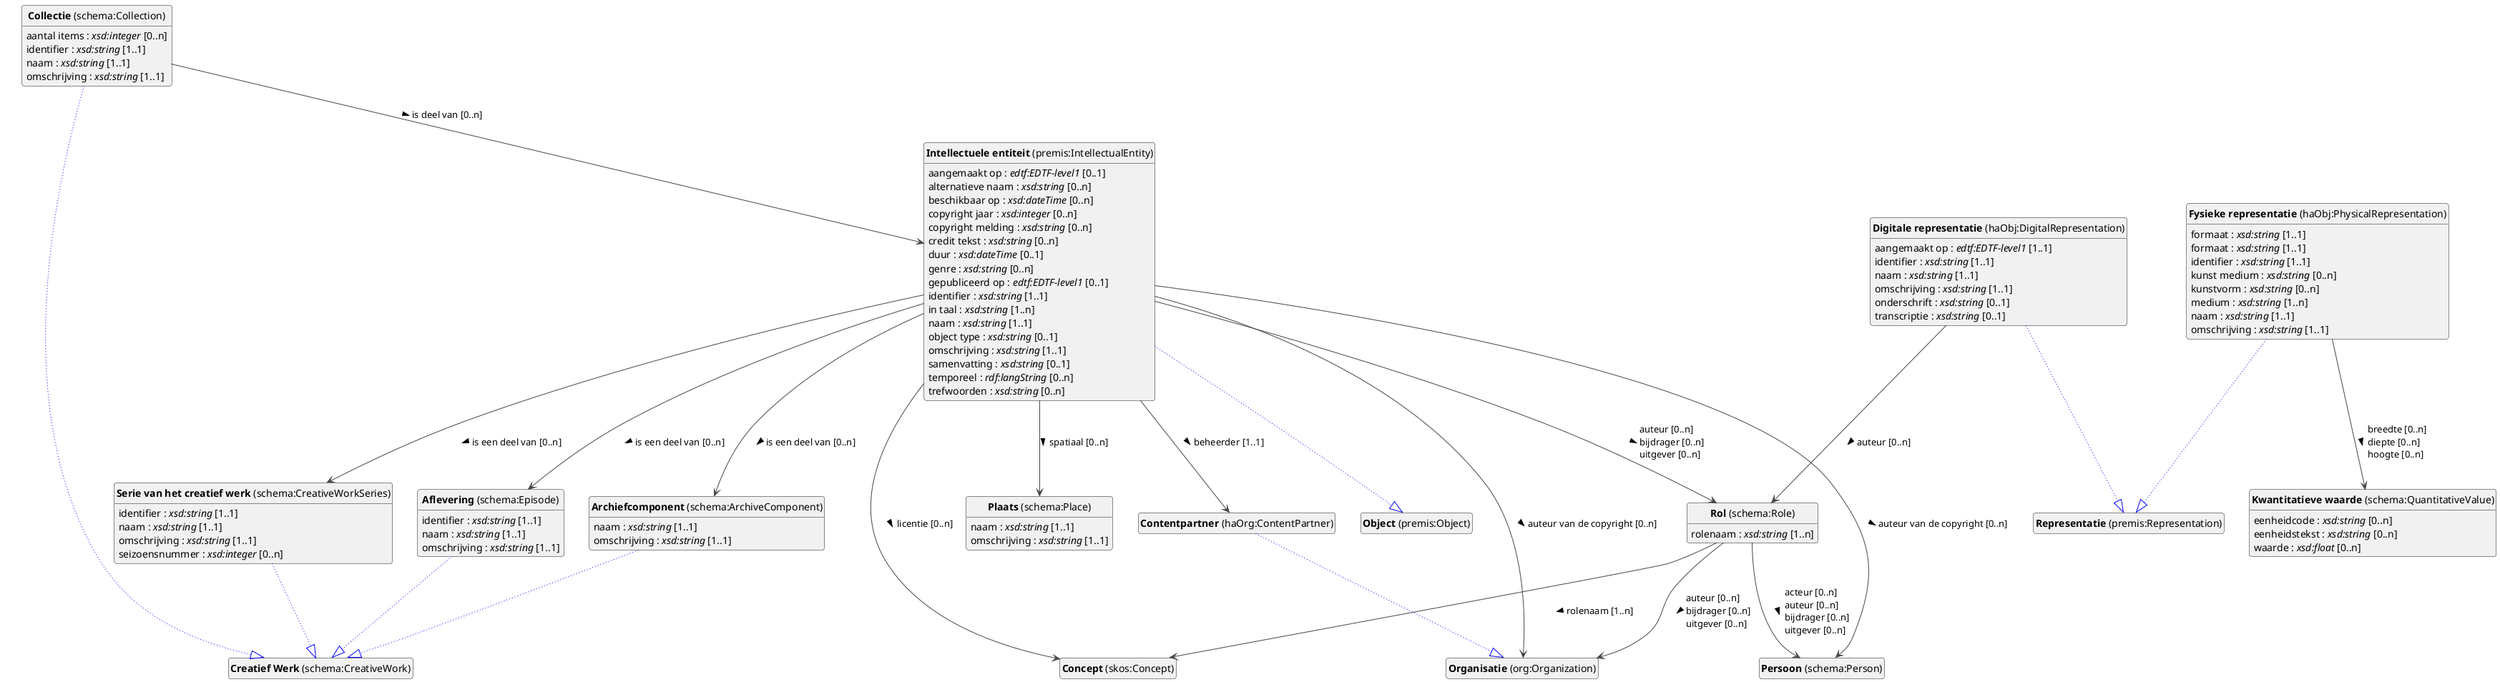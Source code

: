 @startuml
!theme vibrant
skinparam classFontSize 14
!define LIGHTORANGE
skinparam componentStyle uml2
skinparam wrapMessageWidth 1000
skinparam wrapWidth 1000
' skinparam ArrowColor #Maroon
' Remove shadows
skinparam shadowing false
'skinparam linetype polyline
skinparam ArrowMessageAlignment left


class "<b>Intellectuele entiteit</b> (premis:IntellectualEntity)" as premis_IntellectualEntity [[#premis%3AIntellectualEntity]]
class "<b>Object</b> (premis:Object)" as premis_Object [[#premis%3AObject]]
class "<b>Fysieke representatie</b> (haObj:PhysicalRepresentation)" as haObj_PhysicalRepresentation [[#haObj%3APhysicalRepresentation]]
class "<b>Representatie</b> (premis:Representation)" as premis_Representation [[#premis%3ARepresentation]]
class "<b>Digitale representatie</b> (haObj:DigitalRepresentation)" as haObj_DigitalRepresentation [[#haObj%3ADigitalRepresentation]]
class "<b>Representatie</b> (premis:Representation)" as premis_Representation [[#premis%3ARepresentation]]
class "<b>Serie van het creatief werk</b> (schema:CreativeWorkSeries)" as schema_CreativeWorkSeries [[#schema%3ACreativeWorkSeries]]
class "<b>Creatief Werk</b> (schema:CreativeWork)" as schema_CreativeWork [[#schema%3ACreativeWork]]
class "<b>Aflevering</b> (schema:Episode)" as schema_Episode [[#schema%3AEpisode]]
class "<b>Creatief Werk</b> (schema:CreativeWork)" as schema_CreativeWork [[#schema%3ACreativeWork]]
class "<b>Plaats</b> (schema:Place)" as schema_Place [[#schema%3APlace]]
class "<b>Archiefcomponent</b> (schema:ArchiveComponent)" as schema_ArchiveComponent [[#schema%3AArchiveComponent]]
class "<b>Creatief Werk</b> (schema:CreativeWork)" as schema_CreativeWork [[#schema%3ACreativeWork]]
class "<b>Rol</b> (schema:Role)" as schema_Role [[#schema%3ARole]]
class "<b>Kwantitatieve waarde</b> (schema:QuantitativeValue)" as schema_QuantitativeValue [[#schema%3AQuantitativeValue]]
class "<b>Collectie</b> (schema:Collection)" as schema_Collection [[#schema%3ACollection]]
class "<b>Creatief Werk</b> (schema:CreativeWork)" as schema_CreativeWork [[#schema%3ACreativeWork]]
class "<b>Persoon</b> (schema:Person)" as schema_Person [[#schema%3APerson]]
class "<b>Organisatie</b> (org:Organization)" as org_Organization [[#org%3AOrganization]]
class "<b>Concept</b> (skos:Concept)" as skos_Concept [[#skos%3AConcept]]
class "<b>Contentpartner</b> (haOrg:ContentPartner)" as haOrg_ContentPartner [[#haOrg%3AContentPartner]]
class "<b>Organisatie</b> (org:Organization)" as org_Organization [[#org%3AOrganization]]

premis_IntellectualEntity --|> premis_Object #blue;line.dotted;text:blue

premis_IntellectualEntity : aangemaakt op : <i>edtf:EDTF-level1</i> [0..1]
premis_IntellectualEntity : alternatieve naam : <i>xsd:string</i> [0..n]
premis_IntellectualEntity : beschikbaar op : <i>xsd:dateTime</i> [0..n]
premis_IntellectualEntity : copyright jaar : <i>xsd:integer</i> [0..n]
premis_IntellectualEntity : copyright melding : <i>xsd:string</i> [0..n]
premis_IntellectualEntity : credit tekst : <i>xsd:string</i> [0..n]
premis_IntellectualEntity : duur : <i>xsd:dateTime</i> [0..1]
premis_IntellectualEntity : genre : <i>xsd:string</i> [0..n]
premis_IntellectualEntity : gepubliceerd op : <i>edtf:EDTF-level1</i> [0..1]
premis_IntellectualEntity : identifier : <i>xsd:string</i> [1..1]
premis_IntellectualEntity : in taal : <i>xsd:string</i> [1..n]
premis_IntellectualEntity : naam : <i>xsd:string</i> [1..1]
premis_IntellectualEntity : object type : <i>xsd:string</i> [0..1]
premis_IntellectualEntity : omschrijving : <i>xsd:string</i> [1..1]
premis_IntellectualEntity : samenvatting : <i>xsd:string</i> [0..1]
premis_IntellectualEntity : temporeel : <i>rdf:langString</i> [0..n]
premis_IntellectualEntity : trefwoorden : <i>xsd:string</i> [0..n]


premis_IntellectualEntity --> haOrg_ContentPartner :beheerder [1..1]  > 
premis_IntellectualEntity --> org_Organization :auteur van de copyright [0..n]  > 

premis_IntellectualEntity --> schema_ArchiveComponent :is een deel van [0..n]  > 
premis_IntellectualEntity --> schema_CreativeWorkSeries :is een deel van [0..n]  > 
premis_IntellectualEntity --> schema_Episode :is een deel van [0..n]  > 
premis_IntellectualEntity --> schema_Person :auteur van de copyright [0..n]  > 
premis_IntellectualEntity --> schema_Place :spatiaal [0..n]  > 
premis_IntellectualEntity --> schema_Role :auteur [0..n]  \lbijdrager [0..n]  \luitgever [0..n]  > 
premis_IntellectualEntity --> skos_Concept :licentie [0..n]  > 




haObj_PhysicalRepresentation --|> premis_Representation #blue;line.dotted;text:blue

haObj_PhysicalRepresentation : formaat : <i>xsd:string</i> [1..1]
haObj_PhysicalRepresentation : formaat : <i>xsd:string</i> [1..1]
haObj_PhysicalRepresentation : identifier : <i>xsd:string</i> [1..1]
haObj_PhysicalRepresentation : kunst medium : <i>xsd:string</i> [0..n]
haObj_PhysicalRepresentation : kunstvorm : <i>xsd:string</i> [0..n]
haObj_PhysicalRepresentation : medium : <i>xsd:string</i> [1..n]
haObj_PhysicalRepresentation : naam : <i>xsd:string</i> [1..1]
haObj_PhysicalRepresentation : omschrijving : <i>xsd:string</i> [1..1]
haObj_PhysicalRepresentation --> schema_QuantitativeValue :breedte [0..n]  \ldiepte [0..n]  \lhoogte [0..n]  > 


haObj_DigitalRepresentation --|> premis_Representation #blue;line.dotted;text:blue

haObj_DigitalRepresentation : aangemaakt op : <i>edtf:EDTF-level1</i> [1..1]
haObj_DigitalRepresentation : identifier : <i>xsd:string</i> [1..1]
haObj_DigitalRepresentation : naam : <i>xsd:string</i> [1..1]
haObj_DigitalRepresentation : omschrijving : <i>xsd:string</i> [1..1]
haObj_DigitalRepresentation : onderschrift : <i>xsd:string</i> [0..1]
haObj_DigitalRepresentation : transcriptie : <i>xsd:string</i> [0..1]

haObj_DigitalRepresentation --> schema_Role :auteur [0..n]  > 


schema_CreativeWorkSeries --|> schema_CreativeWork #blue;line.dotted;text:blue

schema_CreativeWorkSeries : identifier : <i>xsd:string</i> [1..1]
schema_CreativeWorkSeries : naam : <i>xsd:string</i> [1..1]
schema_CreativeWorkSeries : omschrijving : <i>xsd:string</i> [1..1]
schema_CreativeWorkSeries : seizoensnummer : <i>xsd:integer</i> [0..n]



schema_Episode --|> schema_CreativeWork #blue;line.dotted;text:blue

schema_Episode : identifier : <i>xsd:string</i> [1..1]
schema_Episode : naam : <i>xsd:string</i> [1..1]
schema_Episode : omschrijving : <i>xsd:string</i> [1..1]



schema_Place : naam : <i>xsd:string</i> [1..1]
schema_Place : omschrijving : <i>xsd:string</i> [1..1]


schema_ArchiveComponent --|> schema_CreativeWork #blue;line.dotted;text:blue

schema_ArchiveComponent : naam : <i>xsd:string</i> [1..1]
schema_ArchiveComponent : omschrijving : <i>xsd:string</i> [1..1]



schema_Role : rolenaam : <i>xsd:string</i> [1..n]
schema_Role --> org_Organization :auteur [0..n]  \lbijdrager [0..n]  \luitgever [0..n]  > 
schema_Role --> schema_Person :acteur [0..n]  \lauteur [0..n]  \lbijdrager [0..n]  \luitgever [0..n]  > 
schema_Role --> skos_Concept :rolenaam [1..n]  > 



schema_QuantitativeValue : eenheidcode : <i>xsd:string</i> [0..n]
schema_QuantitativeValue : eenheidstekst : <i>xsd:string</i> [0..n]
schema_QuantitativeValue : waarde : <i>xsd:float</i> [0..n]



schema_Collection --|> schema_CreativeWork #blue;line.dotted;text:blue

schema_Collection : aantal items : <i>xsd:integer</i> [0..n]
schema_Collection : identifier : <i>xsd:string</i> [1..1]
schema_Collection : naam : <i>xsd:string</i> [1..1]
schema_Collection : omschrijving : <i>xsd:string</i> [1..1]
schema_Collection --> premis_IntellectualEntity :is deel van [0..n]  > 









haOrg_ContentPartner --|> org_Organization #blue;line.dotted;text:blue



hide circle
hide methods
hide empty members
@enduml



